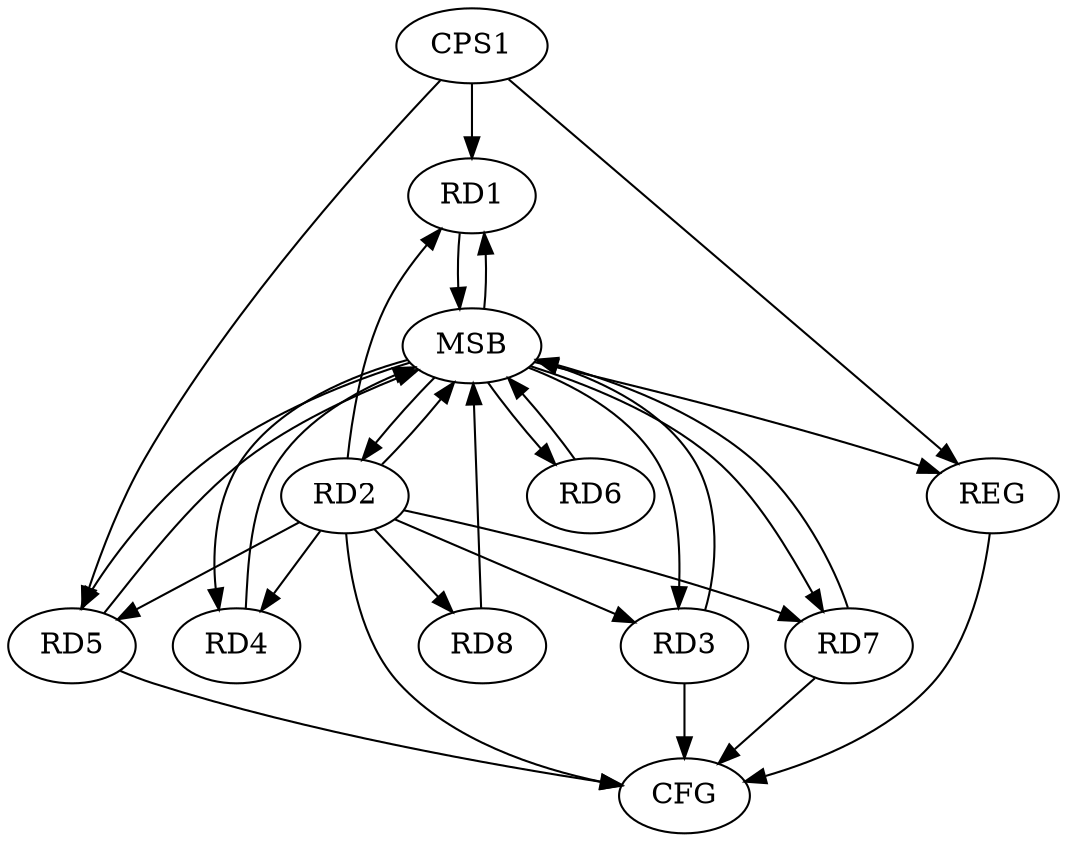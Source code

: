 strict digraph G {
  RD1 [ label="RD1" ];
  RD2 [ label="RD2" ];
  RD3 [ label="RD3" ];
  RD4 [ label="RD4" ];
  RD5 [ label="RD5" ];
  RD6 [ label="RD6" ];
  RD7 [ label="RD7" ];
  RD8 [ label="RD8" ];
  CPS1 [ label="CPS1" ];
  REG [ label="REG" ];
  MSB [ label="MSB" ];
  CFG [ label="CFG" ];
  CPS1 -> RD1;
  CPS1 -> RD5;
  CPS1 -> REG;
  RD1 -> MSB;
  MSB -> REG;
  RD2 -> MSB;
  MSB -> RD3;
  MSB -> RD6;
  RD3 -> MSB;
  MSB -> RD4;
  RD4 -> MSB;
  MSB -> RD1;
  RD5 -> MSB;
  RD6 -> MSB;
  MSB -> RD5;
  MSB -> RD7;
  RD7 -> MSB;
  RD8 -> MSB;
  MSB -> RD2;
  RD3 -> CFG;
  RD5 -> CFG;
  RD7 -> CFG;
  REG -> CFG;
  RD2 -> CFG;
  RD2 -> RD4;
  RD2 -> RD7;
  RD2 -> RD5;
  RD2 -> RD8;
  RD2 -> RD1;
  RD2 -> RD3;
}
